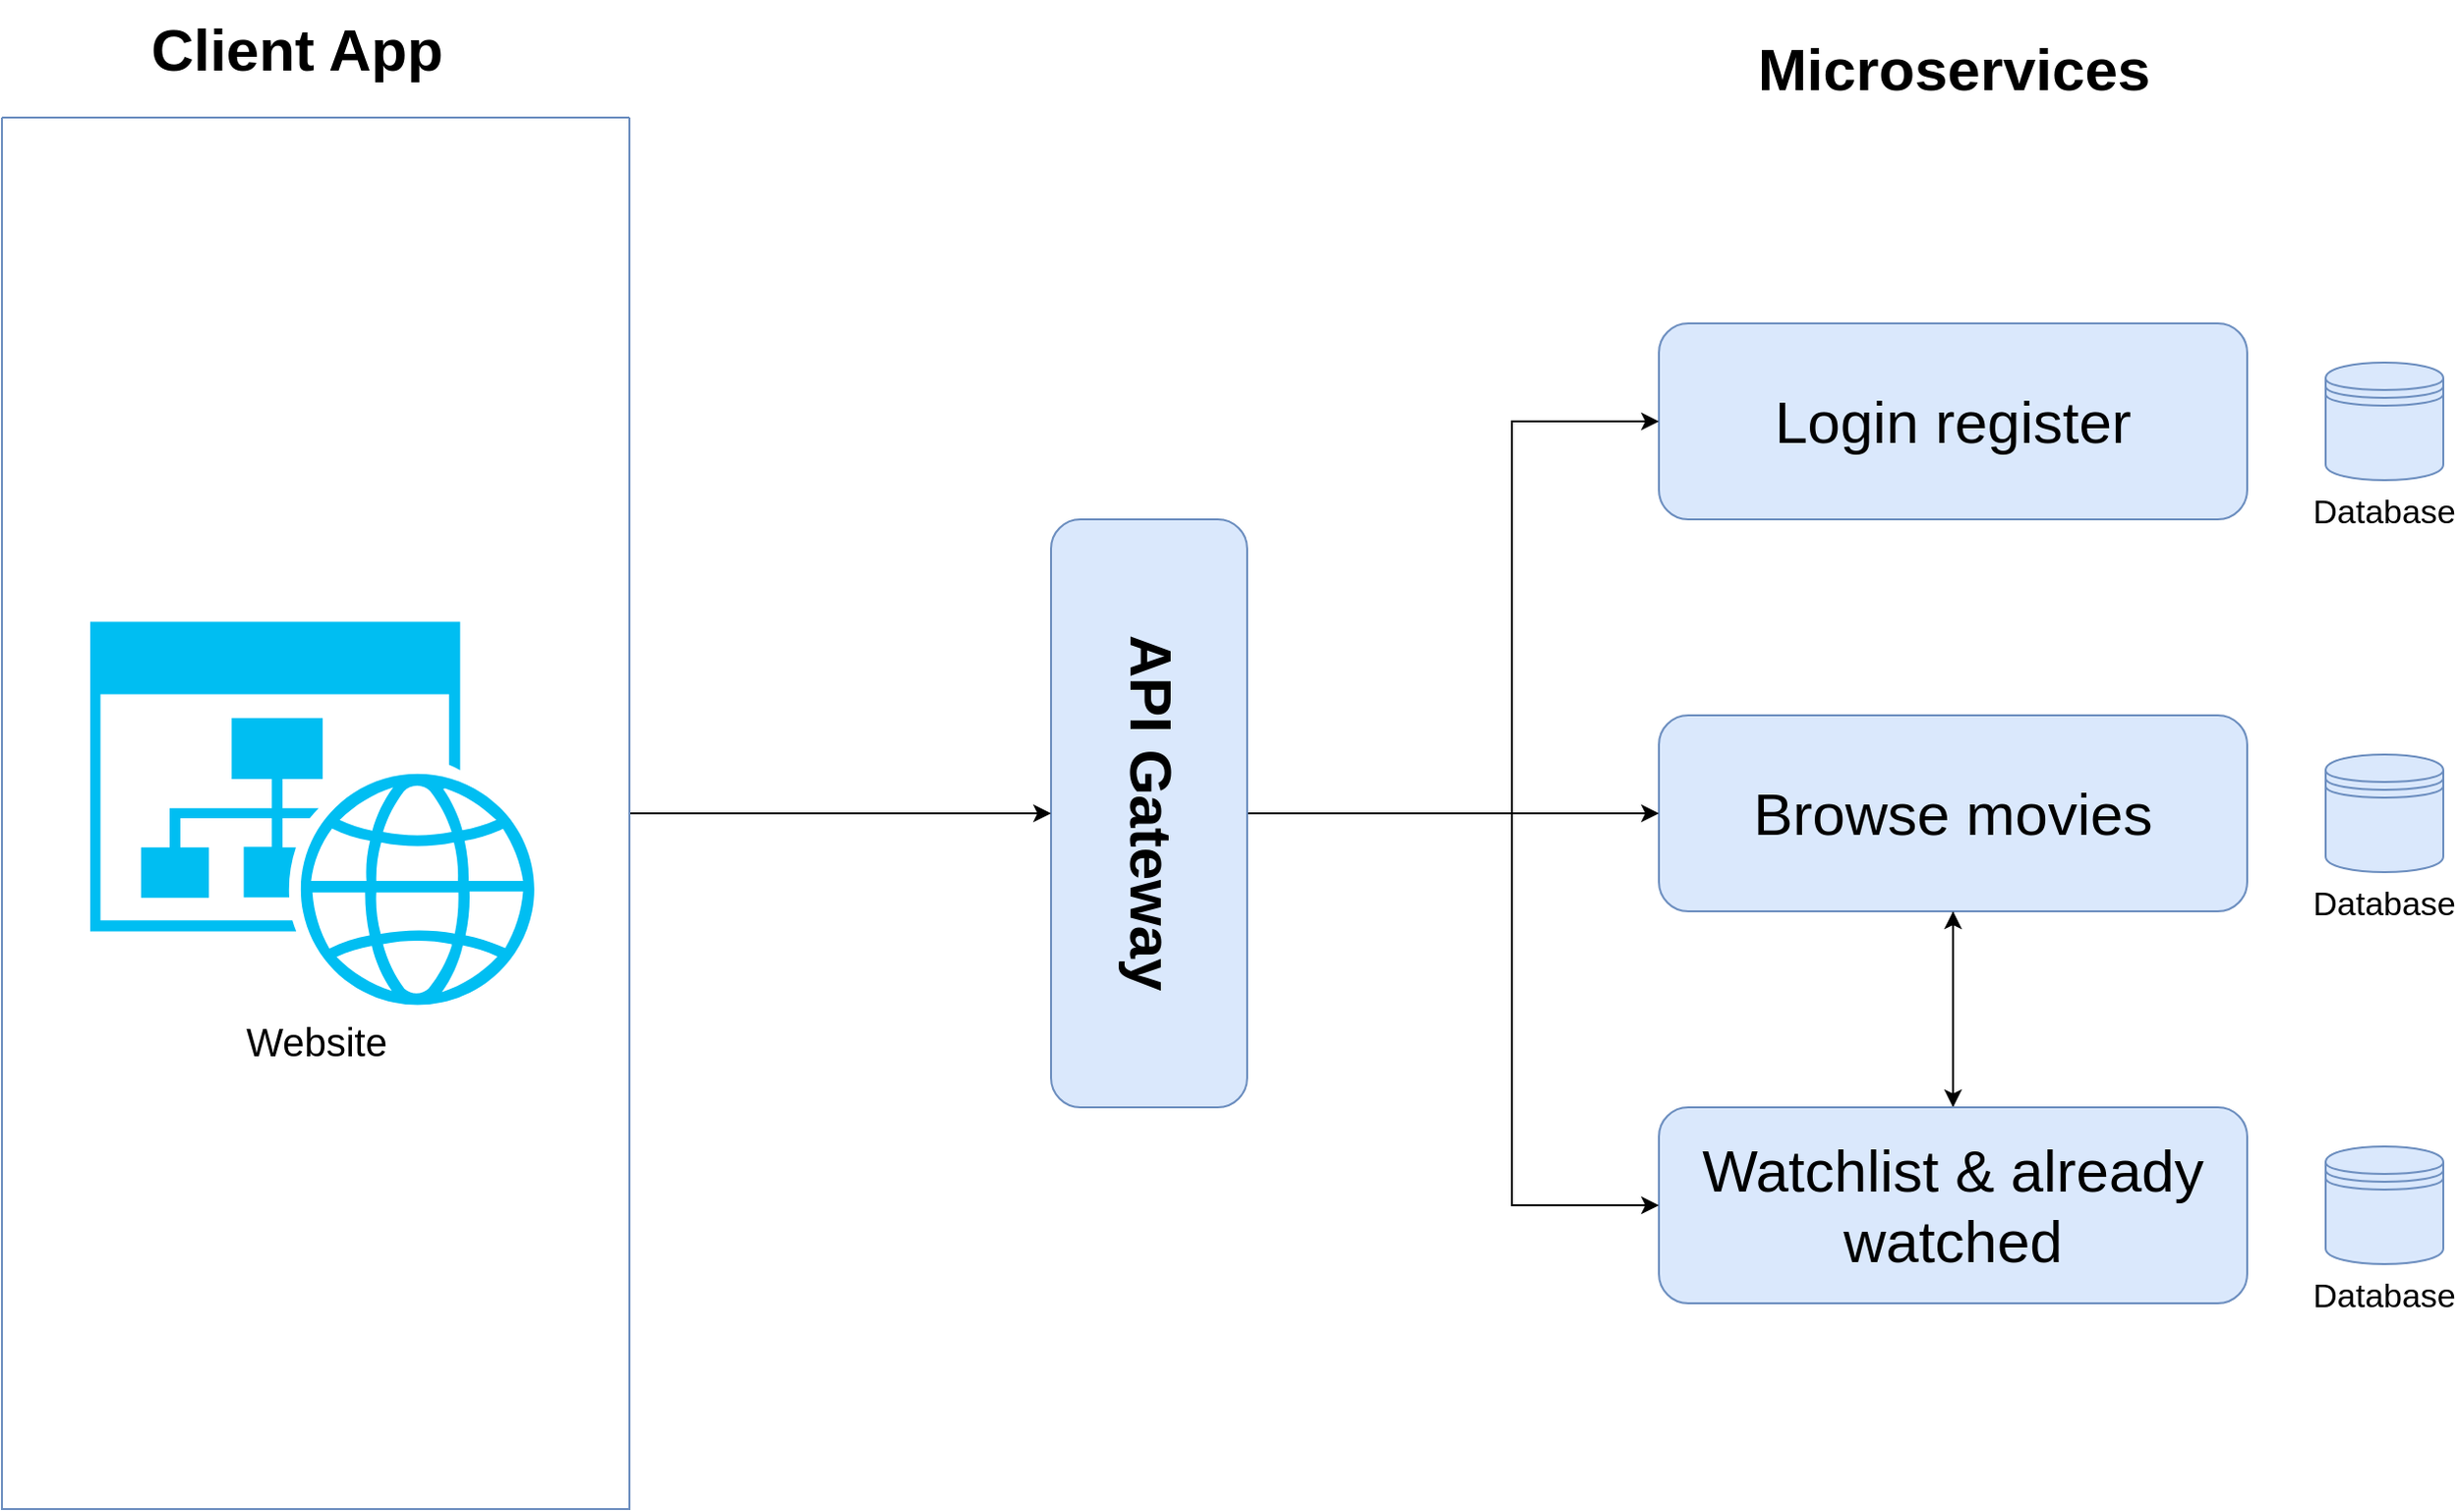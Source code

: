 <mxfile version="24.7.17">
  <diagram name="Page-1" id="HA9yUxEbgHrG_VeOb4g_">
    <mxGraphModel dx="2206" dy="1135" grid="1" gridSize="10" guides="1" tooltips="1" connect="1" arrows="1" fold="1" page="1" pageScale="1" pageWidth="1600" pageHeight="900" math="0" shadow="0">
      <root>
        <mxCell id="0" />
        <mxCell id="1" parent="0" />
        <mxCell id="afaeD62_QibHUqOajYW0-1" value="Login register" style="rounded=1;whiteSpace=wrap;html=1;shadow=0;fillColor=#dae8fc;strokeColor=#6c8ebf;fontSize=30;" parent="1" vertex="1">
          <mxGeometry x="995" y="215" width="300" height="100" as="geometry" />
        </mxCell>
        <mxCell id="afaeD62_QibHUqOajYW0-29" style="edgeStyle=orthogonalEdgeStyle;rounded=0;orthogonalLoop=1;jettySize=auto;html=1;exitX=0.5;exitY=1;exitDx=0;exitDy=0;entryX=0.5;entryY=0;entryDx=0;entryDy=0;fontFamily=Helvetica;fontSize=20;fontColor=default;shadow=0;" parent="1" source="afaeD62_QibHUqOajYW0-4" target="afaeD62_QibHUqOajYW0-5" edge="1">
          <mxGeometry relative="1" as="geometry" />
        </mxCell>
        <mxCell id="afaeD62_QibHUqOajYW0-4" value="Browse movies" style="rounded=1;whiteSpace=wrap;html=1;shadow=0;strokeColor=#6c8ebf;align=center;verticalAlign=middle;fontFamily=Helvetica;fontSize=30;fontColor=default;fillColor=#dae8fc;" parent="1" vertex="1">
          <mxGeometry x="995" y="415" width="300" height="100" as="geometry" />
        </mxCell>
        <mxCell id="afaeD62_QibHUqOajYW0-30" style="edgeStyle=orthogonalEdgeStyle;rounded=0;orthogonalLoop=1;jettySize=auto;html=1;exitX=0.5;exitY=0;exitDx=0;exitDy=0;entryX=0.5;entryY=1;entryDx=0;entryDy=0;fontFamily=Helvetica;fontSize=20;fontColor=default;shadow=0;" parent="1" source="afaeD62_QibHUqOajYW0-5" target="afaeD62_QibHUqOajYW0-4" edge="1">
          <mxGeometry relative="1" as="geometry" />
        </mxCell>
        <mxCell id="afaeD62_QibHUqOajYW0-5" value="Watchlist &amp;amp; already watched" style="rounded=1;whiteSpace=wrap;html=1;shadow=0;strokeColor=#6c8ebf;align=center;verticalAlign=middle;fontFamily=Helvetica;fontSize=30;fontColor=default;fillColor=#dae8fc;" parent="1" vertex="1">
          <mxGeometry x="995" y="615" width="300" height="100" as="geometry" />
        </mxCell>
        <mxCell id="afaeD62_QibHUqOajYW0-6" value="Database" style="shape=datastore;html=1;rounded=1;shadow=0;strokeColor=#6c8ebf;align=center;verticalAlign=top;fontFamily=Helvetica;fontSize=17;fontColor=default;fillColor=#dae8fc;horizontal=1;whiteSpace=wrap;labelBorderColor=none;textShadow=0;labelBackgroundColor=none;labelPosition=center;verticalLabelPosition=bottom;" parent="1" vertex="1">
          <mxGeometry x="1335" y="235" width="60" height="60" as="geometry" />
        </mxCell>
        <mxCell id="afaeD62_QibHUqOajYW0-7" value="Database" style="shape=datastore;html=1;rounded=1;shadow=0;strokeColor=#6c8ebf;align=center;verticalAlign=top;fontFamily=Helvetica;fontSize=17;fontColor=default;fillColor=#dae8fc;horizontal=1;whiteSpace=wrap;labelBorderColor=none;textShadow=0;labelBackgroundColor=none;labelPosition=center;verticalLabelPosition=bottom;" parent="1" vertex="1">
          <mxGeometry x="1335" y="435" width="60" height="60" as="geometry" />
        </mxCell>
        <mxCell id="afaeD62_QibHUqOajYW0-8" value="Database" style="shape=datastore;html=1;rounded=1;shadow=0;strokeColor=#6c8ebf;align=center;verticalAlign=top;fontFamily=Helvetica;fontSize=17;fontColor=default;fillColor=#dae8fc;horizontal=1;whiteSpace=wrap;labelBorderColor=none;textShadow=0;labelBackgroundColor=none;labelPosition=center;verticalLabelPosition=bottom;" parent="1" vertex="1">
          <mxGeometry x="1335" y="635" width="60" height="60" as="geometry" />
        </mxCell>
        <mxCell id="afaeD62_QibHUqOajYW0-21" style="edgeStyle=orthogonalEdgeStyle;rounded=0;orthogonalLoop=1;jettySize=auto;html=1;exitX=0.5;exitY=1;exitDx=0;exitDy=0;fontFamily=Helvetica;fontSize=20;fontColor=default;entryX=0;entryY=0.5;entryDx=0;entryDy=0;shadow=0;" parent="1" source="afaeD62_QibHUqOajYW0-11" target="afaeD62_QibHUqOajYW0-1" edge="1">
          <mxGeometry relative="1" as="geometry">
            <Array as="points">
              <mxPoint x="920" y="465" />
              <mxPoint x="920" y="265" />
            </Array>
          </mxGeometry>
        </mxCell>
        <mxCell id="afaeD62_QibHUqOajYW0-22" style="edgeStyle=orthogonalEdgeStyle;rounded=0;orthogonalLoop=1;jettySize=auto;html=1;exitX=0.5;exitY=1;exitDx=0;exitDy=0;entryX=0;entryY=0.5;entryDx=0;entryDy=0;fontFamily=Helvetica;fontSize=20;fontColor=default;shadow=0;" parent="1" source="afaeD62_QibHUqOajYW0-11" target="afaeD62_QibHUqOajYW0-4" edge="1">
          <mxGeometry relative="1" as="geometry" />
        </mxCell>
        <mxCell id="afaeD62_QibHUqOajYW0-23" style="edgeStyle=orthogonalEdgeStyle;rounded=0;orthogonalLoop=1;jettySize=auto;html=1;exitX=0.5;exitY=1;exitDx=0;exitDy=0;fontFamily=Helvetica;fontSize=20;fontColor=default;shadow=0;" parent="1" source="afaeD62_QibHUqOajYW0-11" target="afaeD62_QibHUqOajYW0-5" edge="1">
          <mxGeometry relative="1" as="geometry">
            <Array as="points">
              <mxPoint x="920" y="465" />
              <mxPoint x="920" y="665" />
            </Array>
          </mxGeometry>
        </mxCell>
        <mxCell id="afaeD62_QibHUqOajYW0-11" value="API Gateway" style="rounded=1;whiteSpace=wrap;html=1;shadow=0;fillColor=#dae8fc;strokeColor=#6c8ebf;fontSize=30;direction=north;flipH=0;horizontal=1;align=center;textDirection=vertical-lr;fontStyle=1" parent="1" vertex="1">
          <mxGeometry x="685" y="315" width="100" height="300" as="geometry" />
        </mxCell>
        <mxCell id="afaeD62_QibHUqOajYW0-20" value="Microservices" style="text;html=1;align=center;verticalAlign=middle;resizable=0;points=[];autosize=1;strokeColor=none;fillColor=none;fontFamily=Helvetica;fontSize=30;fontColor=default;fontStyle=1;shadow=0;" parent="1" vertex="1">
          <mxGeometry x="1040" y="60" width="210" height="50" as="geometry" />
        </mxCell>
        <mxCell id="afaeD62_QibHUqOajYW0-33" style="edgeStyle=orthogonalEdgeStyle;rounded=0;orthogonalLoop=1;jettySize=auto;html=1;exitX=1;exitY=0.5;exitDx=0;exitDy=0;entryX=0.5;entryY=0;entryDx=0;entryDy=0;fontFamily=Helvetica;fontSize=20;fontColor=default;shadow=0;" parent="1" source="afaeD62_QibHUqOajYW0-32" target="afaeD62_QibHUqOajYW0-11" edge="1">
          <mxGeometry relative="1" as="geometry" />
        </mxCell>
        <mxCell id="afaeD62_QibHUqOajYW0-32" value="" style="swimlane;startSize=0;rounded=1;shadow=0;strokeColor=#6c8ebf;align=center;verticalAlign=middle;fontFamily=Helvetica;fontSize=20;fontColor=default;fillColor=#dae8fc;" parent="1" vertex="1">
          <mxGeometry x="150" y="110" width="320" height="710" as="geometry">
            <mxRectangle x="150" y="110" width="50" height="40" as="alternateBounds" />
          </mxGeometry>
        </mxCell>
        <mxCell id="afaeD62_QibHUqOajYW0-10" value="Website" style="verticalLabelPosition=bottom;html=1;verticalAlign=top;align=center;strokeColor=none;fillColor=#00BEF2;shape=mxgraph.azure.website_generic;pointerEvents=1;rounded=1;shadow=0;fontFamily=Helvetica;fontSize=20;fontColor=default;container=0;" parent="afaeD62_QibHUqOajYW0-32" vertex="1">
          <mxGeometry x="45" y="257.25" width="230" height="195.5" as="geometry" />
        </mxCell>
        <mxCell id="afaeD62_QibHUqOajYW0-17" value="Client App" style="text;html=1;align=center;verticalAlign=middle;resizable=0;points=[];autosize=1;strokeColor=none;fillColor=none;fontFamily=Helvetica;fontSize=30;fontColor=default;fontStyle=1;shadow=0;" parent="1" vertex="1">
          <mxGeometry x="220" y="50" width="160" height="50" as="geometry" />
        </mxCell>
      </root>
    </mxGraphModel>
  </diagram>
</mxfile>
